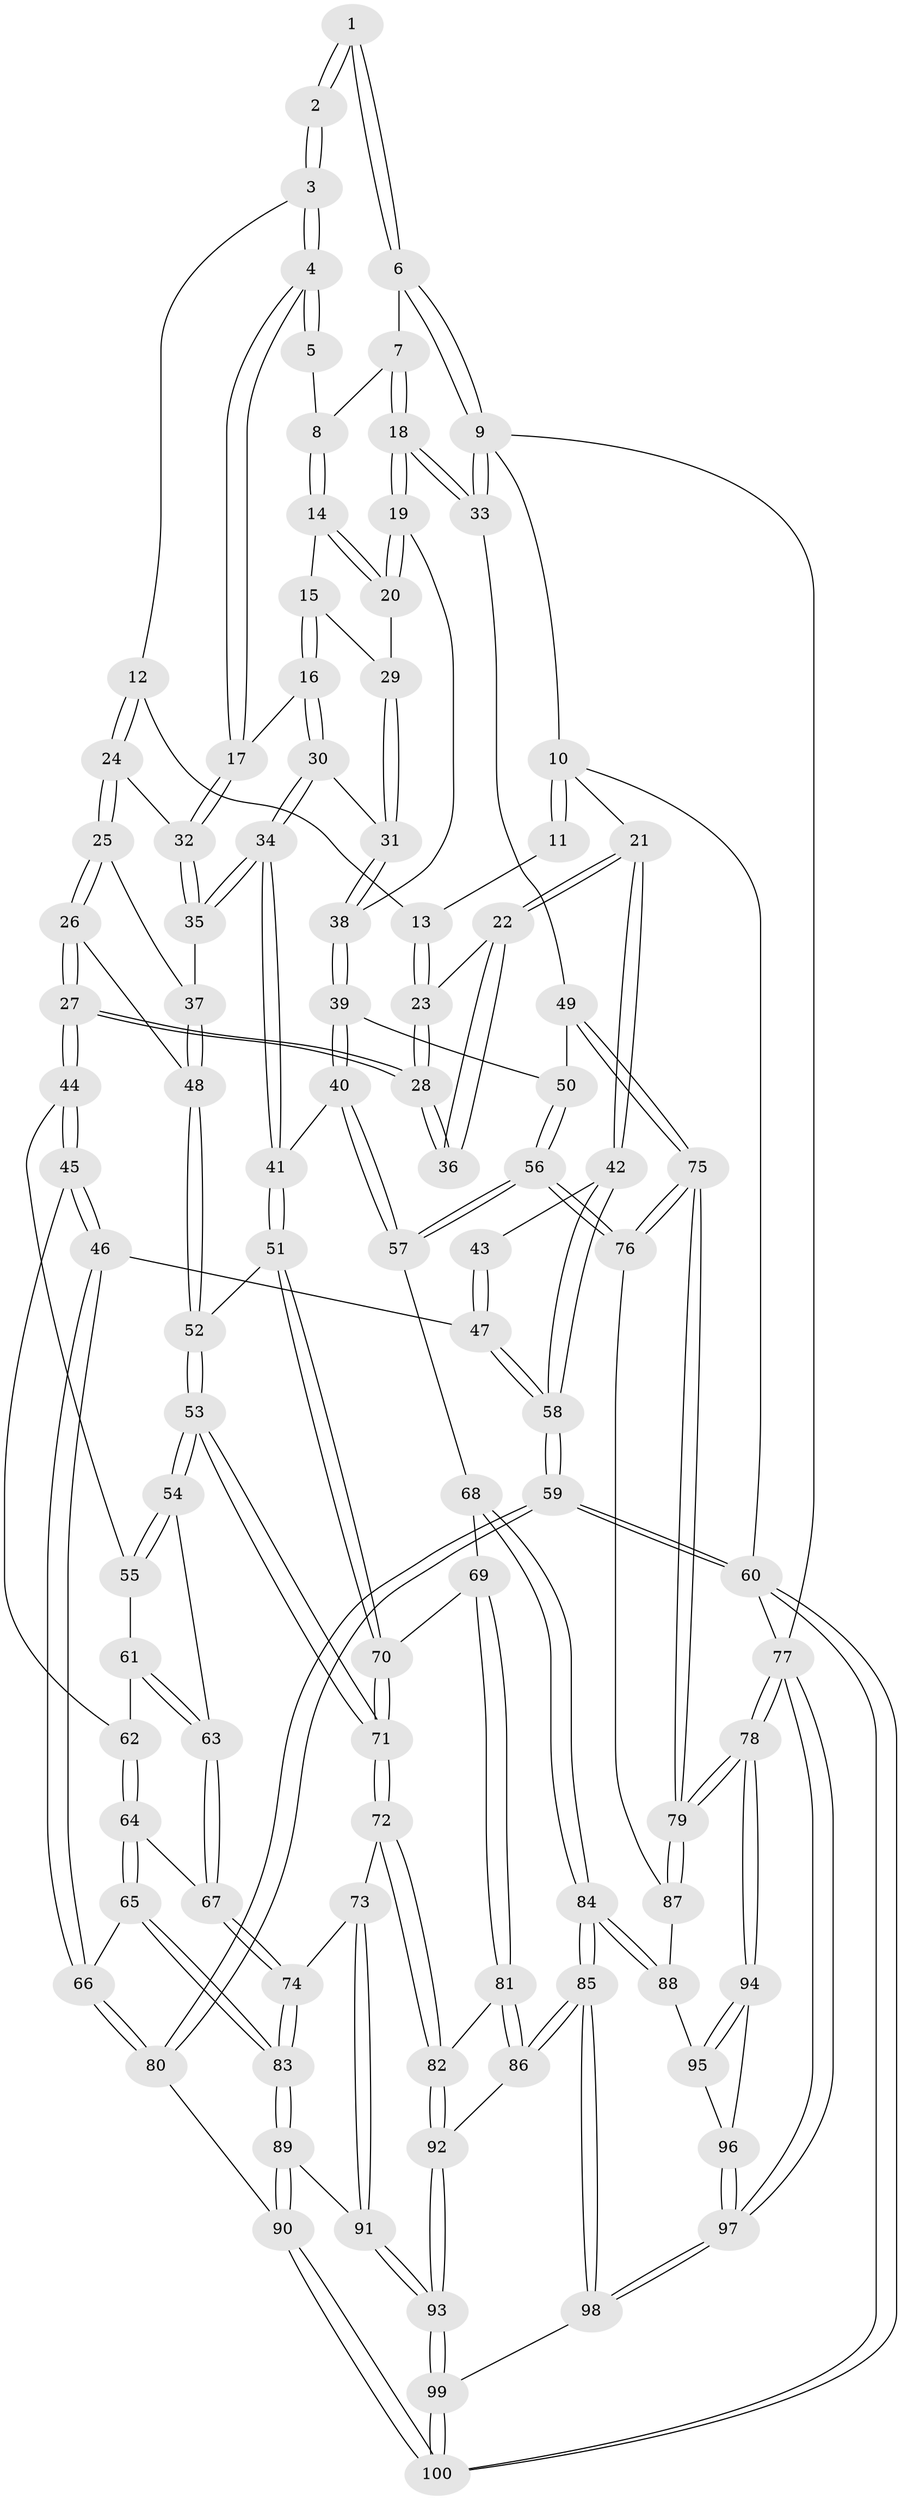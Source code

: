 // Generated by graph-tools (version 1.1) at 2025/11/02/27/25 16:11:55]
// undirected, 100 vertices, 247 edges
graph export_dot {
graph [start="1"]
  node [color=gray90,style=filled];
  1 [pos="+0.9813874894760932+0"];
  2 [pos="+0.46211377179912366+0"];
  3 [pos="+0.5433471406311572+0.09475475440119696"];
  4 [pos="+0.5603914803144366+0.13086504389934675"];
  5 [pos="+0.7499592492999181+0.10218274566336456"];
  6 [pos="+1+0"];
  7 [pos="+0.8849408552914735+0.1319972906906307"];
  8 [pos="+0.871221686063282+0.14531009151641494"];
  9 [pos="+1+0"];
  10 [pos="+0+0"];
  11 [pos="+0.2966005079739485+0"];
  12 [pos="+0.3344315841571762+0.238405963626172"];
  13 [pos="+0.2579313141957075+0.17017520886998744"];
  14 [pos="+0.8543984580574229+0.19104749491025927"];
  15 [pos="+0.8147330291334275+0.208289803852519"];
  16 [pos="+0.6953474351358395+0.22372634461909302"];
  17 [pos="+0.5610006966214727+0.1345002185014271"];
  18 [pos="+1+0.33267663102376605"];
  19 [pos="+0.9165431037832753+0.32385288790248745"];
  20 [pos="+0.9078848347133308+0.30852931354063284"];
  21 [pos="+0+0.08969674104704353"];
  22 [pos="+0.04062465291572958+0.2444507256994148"];
  23 [pos="+0.22811357511529187+0.22193947695229793"];
  24 [pos="+0.381232582384596+0.30337459691990254"];
  25 [pos="+0.35367161803900427+0.349118068960443"];
  26 [pos="+0.323391161915485+0.3870797768630963"];
  27 [pos="+0.254141347996225+0.4083713807390968"];
  28 [pos="+0.24113662003829142+0.39555033330181655"];
  29 [pos="+0.7978073415409229+0.28304084176229605"];
  30 [pos="+0.7409025931761106+0.3487351509041378"];
  31 [pos="+0.7511932782752966+0.3493695619453567"];
  32 [pos="+0.5318871990338984+0.2245836824541052"];
  33 [pos="+1+0.36081289351060397"];
  34 [pos="+0.6206362642810554+0.4619907415698138"];
  35 [pos="+0.5603688607897424+0.37639239550679865"];
  36 [pos="+0.15886869216151872+0.3770965590976348"];
  37 [pos="+0.5299555299855455+0.384004144648755"];
  38 [pos="+0.8506246573032356+0.38232095218981144"];
  39 [pos="+0.8513359889720391+0.41972408846931875"];
  40 [pos="+0.7325074779942211+0.518922561489862"];
  41 [pos="+0.6224663422239854+0.49106932393310154"];
  42 [pos="+0+0.3860322006856786"];
  43 [pos="+0.13470149748684374+0.3903819537002523"];
  44 [pos="+0.2510564924856102+0.4346275841913583"];
  45 [pos="+0.13559814958754726+0.5448100814815025"];
  46 [pos="+0.054589362400166354+0.5875045744343748"];
  47 [pos="+0+0.5552381941149832"];
  48 [pos="+0.4042737983291847+0.43379289912001073"];
  49 [pos="+1+0.3700867460532063"];
  50 [pos="+0.9083737306365138+0.5072483190869069"];
  51 [pos="+0.6183563552734618+0.49746070370425316"];
  52 [pos="+0.41760389400824094+0.46341562979399675"];
  53 [pos="+0.41670424431483943+0.6121263541980967"];
  54 [pos="+0.3620818548933846+0.5849059547745135"];
  55 [pos="+0.30114508659118144+0.5410003250585622"];
  56 [pos="+0.8691373001895372+0.6323663512486124"];
  57 [pos="+0.859177418506827+0.6293353794034611"];
  58 [pos="+0+0.5203307969934482"];
  59 [pos="+0+0.8923803220439752"];
  60 [pos="+0+1"];
  61 [pos="+0.2393732047282282+0.604236481336509"];
  62 [pos="+0.2381711849414454+0.605206961110724"];
  63 [pos="+0.28650070566749664+0.6379101492182445"];
  64 [pos="+0.20870402076527442+0.6873462354943389"];
  65 [pos="+0.141822597539616+0.7139671774396364"];
  66 [pos="+0.12479286660772555+0.708084392980664"];
  67 [pos="+0.24808179319324394+0.6931464715937689"];
  68 [pos="+0.6787527763791458+0.6873846437808513"];
  69 [pos="+0.6670402324415766+0.678438508221212"];
  70 [pos="+0.5839784267003634+0.5718684914681965"];
  71 [pos="+0.451300504460082+0.6485514850776511"];
  72 [pos="+0.434446661263251+0.7220297500801495"];
  73 [pos="+0.3866711692007376+0.7417657977316686"];
  74 [pos="+0.36297651297240763+0.7377760699443929"];
  75 [pos="+1+0.690203525426063"];
  76 [pos="+0.8892321352183022+0.658184472153594"];
  77 [pos="+1+1"];
  78 [pos="+1+0.8899324046825691"];
  79 [pos="+1+0.8825140867693941"];
  80 [pos="+0+0.8396692918996268"];
  81 [pos="+0.5296189121860003+0.802871364304158"];
  82 [pos="+0.4867505585025437+0.79180941628327"];
  83 [pos="+0.1912280510126762+0.80557410574298"];
  84 [pos="+0.7192608408195611+0.8746522240510948"];
  85 [pos="+0.7079279763208027+0.8889515220292034"];
  86 [pos="+0.6680654142995089+0.8717182360891776"];
  87 [pos="+0.8449146300372332+0.7971272499916436"];
  88 [pos="+0.8272127386136838+0.8236461374647678"];
  89 [pos="+0.20953096127951015+0.8919835986444329"];
  90 [pos="+0.14929086540348535+0.9364904961462857"];
  91 [pos="+0.2855734658315081+0.9033775202971935"];
  92 [pos="+0.451615793536388+0.9448994674155206"];
  93 [pos="+0.4180399116827124+1"];
  94 [pos="+1+0.9009717943080789"];
  95 [pos="+0.8581891767853194+0.8517819240112243"];
  96 [pos="+0.9130690718954001+0.9364167736386518"];
  97 [pos="+0.8227819011061044+1"];
  98 [pos="+0.6848384780148413+1"];
  99 [pos="+0.456311509033814+1"];
  100 [pos="+0.03143059776319307+1"];
  1 -- 2;
  1 -- 2;
  1 -- 6;
  1 -- 6;
  2 -- 3;
  2 -- 3;
  3 -- 4;
  3 -- 4;
  3 -- 12;
  4 -- 5;
  4 -- 5;
  4 -- 17;
  4 -- 17;
  5 -- 8;
  6 -- 7;
  6 -- 9;
  6 -- 9;
  7 -- 8;
  7 -- 18;
  7 -- 18;
  8 -- 14;
  8 -- 14;
  9 -- 10;
  9 -- 33;
  9 -- 33;
  9 -- 77;
  10 -- 11;
  10 -- 11;
  10 -- 21;
  10 -- 60;
  11 -- 13;
  12 -- 13;
  12 -- 24;
  12 -- 24;
  13 -- 23;
  13 -- 23;
  14 -- 15;
  14 -- 20;
  14 -- 20;
  15 -- 16;
  15 -- 16;
  15 -- 29;
  16 -- 17;
  16 -- 30;
  16 -- 30;
  17 -- 32;
  17 -- 32;
  18 -- 19;
  18 -- 19;
  18 -- 33;
  18 -- 33;
  19 -- 20;
  19 -- 20;
  19 -- 38;
  20 -- 29;
  21 -- 22;
  21 -- 22;
  21 -- 42;
  21 -- 42;
  22 -- 23;
  22 -- 36;
  22 -- 36;
  23 -- 28;
  23 -- 28;
  24 -- 25;
  24 -- 25;
  24 -- 32;
  25 -- 26;
  25 -- 26;
  25 -- 37;
  26 -- 27;
  26 -- 27;
  26 -- 48;
  27 -- 28;
  27 -- 28;
  27 -- 44;
  27 -- 44;
  28 -- 36;
  28 -- 36;
  29 -- 31;
  29 -- 31;
  30 -- 31;
  30 -- 34;
  30 -- 34;
  31 -- 38;
  31 -- 38;
  32 -- 35;
  32 -- 35;
  33 -- 49;
  34 -- 35;
  34 -- 35;
  34 -- 41;
  34 -- 41;
  35 -- 37;
  37 -- 48;
  37 -- 48;
  38 -- 39;
  38 -- 39;
  39 -- 40;
  39 -- 40;
  39 -- 50;
  40 -- 41;
  40 -- 57;
  40 -- 57;
  41 -- 51;
  41 -- 51;
  42 -- 43;
  42 -- 58;
  42 -- 58;
  43 -- 47;
  43 -- 47;
  44 -- 45;
  44 -- 45;
  44 -- 55;
  45 -- 46;
  45 -- 46;
  45 -- 62;
  46 -- 47;
  46 -- 66;
  46 -- 66;
  47 -- 58;
  47 -- 58;
  48 -- 52;
  48 -- 52;
  49 -- 50;
  49 -- 75;
  49 -- 75;
  50 -- 56;
  50 -- 56;
  51 -- 52;
  51 -- 70;
  51 -- 70;
  52 -- 53;
  52 -- 53;
  53 -- 54;
  53 -- 54;
  53 -- 71;
  53 -- 71;
  54 -- 55;
  54 -- 55;
  54 -- 63;
  55 -- 61;
  56 -- 57;
  56 -- 57;
  56 -- 76;
  56 -- 76;
  57 -- 68;
  58 -- 59;
  58 -- 59;
  59 -- 60;
  59 -- 60;
  59 -- 80;
  59 -- 80;
  60 -- 100;
  60 -- 100;
  60 -- 77;
  61 -- 62;
  61 -- 63;
  61 -- 63;
  62 -- 64;
  62 -- 64;
  63 -- 67;
  63 -- 67;
  64 -- 65;
  64 -- 65;
  64 -- 67;
  65 -- 66;
  65 -- 83;
  65 -- 83;
  66 -- 80;
  66 -- 80;
  67 -- 74;
  67 -- 74;
  68 -- 69;
  68 -- 84;
  68 -- 84;
  69 -- 70;
  69 -- 81;
  69 -- 81;
  70 -- 71;
  70 -- 71;
  71 -- 72;
  71 -- 72;
  72 -- 73;
  72 -- 82;
  72 -- 82;
  73 -- 74;
  73 -- 91;
  73 -- 91;
  74 -- 83;
  74 -- 83;
  75 -- 76;
  75 -- 76;
  75 -- 79;
  75 -- 79;
  76 -- 87;
  77 -- 78;
  77 -- 78;
  77 -- 97;
  77 -- 97;
  78 -- 79;
  78 -- 79;
  78 -- 94;
  78 -- 94;
  79 -- 87;
  79 -- 87;
  80 -- 90;
  81 -- 82;
  81 -- 86;
  81 -- 86;
  82 -- 92;
  82 -- 92;
  83 -- 89;
  83 -- 89;
  84 -- 85;
  84 -- 85;
  84 -- 88;
  84 -- 88;
  85 -- 86;
  85 -- 86;
  85 -- 98;
  85 -- 98;
  86 -- 92;
  87 -- 88;
  88 -- 95;
  89 -- 90;
  89 -- 90;
  89 -- 91;
  90 -- 100;
  90 -- 100;
  91 -- 93;
  91 -- 93;
  92 -- 93;
  92 -- 93;
  93 -- 99;
  93 -- 99;
  94 -- 95;
  94 -- 95;
  94 -- 96;
  95 -- 96;
  96 -- 97;
  96 -- 97;
  97 -- 98;
  97 -- 98;
  98 -- 99;
  99 -- 100;
  99 -- 100;
}
